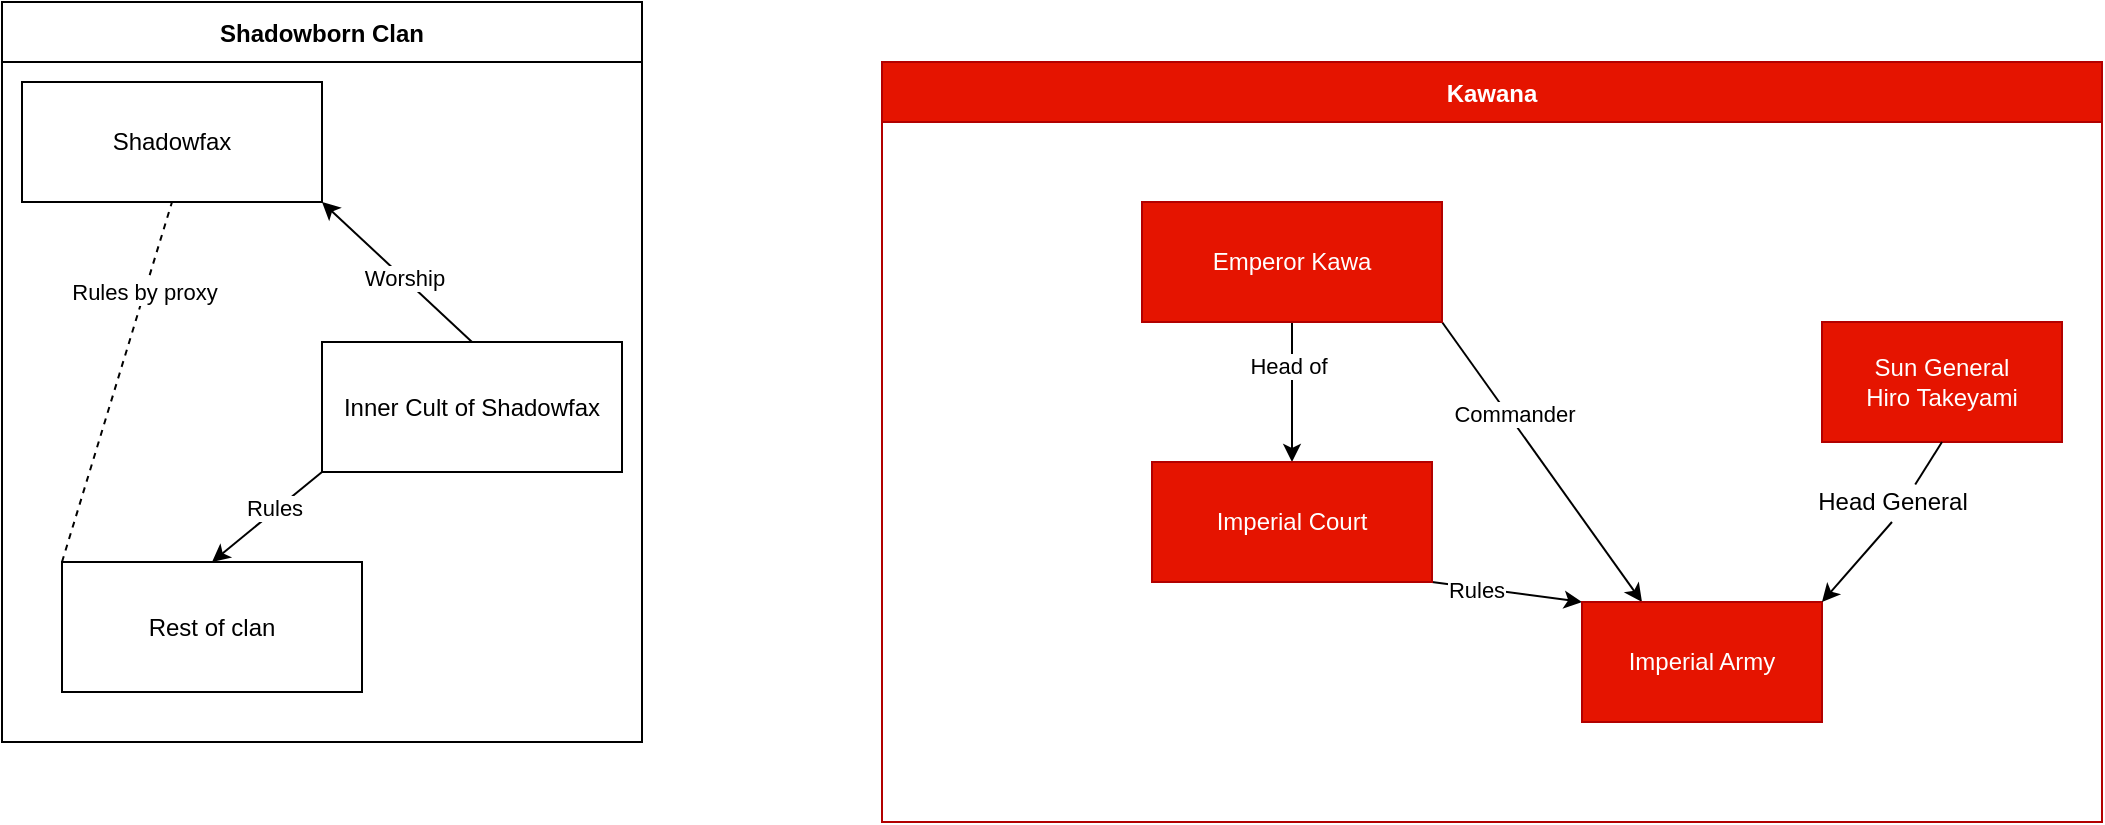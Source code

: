 <mxfile version="14.6.1" type="github">
  <diagram id="L2KV69UeRki9wGJh6bsO" name="Page-1">
    <mxGraphModel dx="1673" dy="1998" grid="1" gridSize="10" guides="1" tooltips="1" connect="1" arrows="1" fold="1" page="1" pageScale="1" pageWidth="850" pageHeight="1100" math="0" shadow="0">
      <root>
        <mxCell id="0" />
        <mxCell id="1" parent="0" />
        <mxCell id="I4JmA666LSuU2cgL28gJ-15" value="Shadowborn Clan" style="swimlane;startSize=30;" vertex="1" parent="1">
          <mxGeometry x="70" y="-30" width="320" height="370" as="geometry" />
        </mxCell>
        <mxCell id="I4JmA666LSuU2cgL28gJ-20" value="Shadowfax" style="whiteSpace=wrap;html=1;" vertex="1" parent="I4JmA666LSuU2cgL28gJ-15">
          <mxGeometry x="10" y="40" width="150" height="60" as="geometry" />
        </mxCell>
        <mxCell id="I4JmA666LSuU2cgL28gJ-29" value="" style="endArrow=classic;html=1;exitX=0.5;exitY=0;exitDx=0;exitDy=0;entryX=1;entryY=1;entryDx=0;entryDy=0;" edge="1" parent="I4JmA666LSuU2cgL28gJ-15" source="I4JmA666LSuU2cgL28gJ-16" target="I4JmA666LSuU2cgL28gJ-20">
          <mxGeometry relative="1" as="geometry">
            <mxPoint x="270" y="290" as="sourcePoint" />
            <mxPoint x="200" y="150" as="targetPoint" />
          </mxGeometry>
        </mxCell>
        <mxCell id="I4JmA666LSuU2cgL28gJ-31" value="Worship" style="edgeLabel;html=1;align=center;verticalAlign=middle;resizable=0;points=[];" vertex="1" connectable="0" parent="I4JmA666LSuU2cgL28gJ-29">
          <mxGeometry x="-0.077" relative="1" as="geometry">
            <mxPoint as="offset" />
          </mxGeometry>
        </mxCell>
        <mxCell id="I4JmA666LSuU2cgL28gJ-17" value="Rest of clan" style="rounded=0;whiteSpace=wrap;html=1;" vertex="1" parent="I4JmA666LSuU2cgL28gJ-15">
          <mxGeometry x="30" y="280" width="150" height="65" as="geometry" />
        </mxCell>
        <mxCell id="I4JmA666LSuU2cgL28gJ-32" style="rounded=0;orthogonalLoop=1;jettySize=auto;html=1;exitX=0;exitY=1;exitDx=0;exitDy=0;entryX=0.5;entryY=0;entryDx=0;entryDy=0;" edge="1" parent="I4JmA666LSuU2cgL28gJ-15" source="I4JmA666LSuU2cgL28gJ-16" target="I4JmA666LSuU2cgL28gJ-17">
          <mxGeometry relative="1" as="geometry" />
        </mxCell>
        <mxCell id="I4JmA666LSuU2cgL28gJ-33" value="Rules" style="edgeLabel;html=1;align=center;verticalAlign=middle;resizable=0;points=[];" vertex="1" connectable="0" parent="I4JmA666LSuU2cgL28gJ-32">
          <mxGeometry x="-0.15" y="-1" relative="1" as="geometry">
            <mxPoint as="offset" />
          </mxGeometry>
        </mxCell>
        <mxCell id="I4JmA666LSuU2cgL28gJ-16" value="Inner Cult of Shadowfax" style="whiteSpace=wrap;html=1;" vertex="1" parent="I4JmA666LSuU2cgL28gJ-15">
          <mxGeometry x="160" y="170" width="150" height="65" as="geometry" />
        </mxCell>
        <mxCell id="I4JmA666LSuU2cgL28gJ-34" value="" style="endArrow=none;dashed=1;html=1;exitX=0;exitY=0;exitDx=0;exitDy=0;entryX=0.5;entryY=1;entryDx=0;entryDy=0;" edge="1" parent="I4JmA666LSuU2cgL28gJ-15" source="I4JmA666LSuU2cgL28gJ-17" target="I4JmA666LSuU2cgL28gJ-20">
          <mxGeometry width="50" height="50" relative="1" as="geometry">
            <mxPoint x="140" y="240" as="sourcePoint" />
            <mxPoint x="190" y="190" as="targetPoint" />
          </mxGeometry>
        </mxCell>
        <mxCell id="I4JmA666LSuU2cgL28gJ-35" value="Rules by proxy" style="edgeLabel;html=1;align=center;verticalAlign=middle;resizable=0;points=[];" vertex="1" connectable="0" parent="I4JmA666LSuU2cgL28gJ-34">
          <mxGeometry x="0.502" y="1" relative="1" as="geometry">
            <mxPoint as="offset" />
          </mxGeometry>
        </mxCell>
        <mxCell id="I4JmA666LSuU2cgL28gJ-23" value="Kawana" style="swimlane;fillColor=#e51400;strokeColor=#B20000;fontColor=#ffffff;startSize=30;" vertex="1" parent="1">
          <mxGeometry x="510" width="610" height="380" as="geometry" />
        </mxCell>
        <mxCell id="I4JmA666LSuU2cgL28gJ-36" style="edgeStyle=none;rounded=0;orthogonalLoop=1;jettySize=auto;html=1;exitX=0.5;exitY=1;exitDx=0;exitDy=0;entryX=0.5;entryY=0;entryDx=0;entryDy=0;" edge="1" parent="I4JmA666LSuU2cgL28gJ-23" source="I4JmA666LSuU2cgL28gJ-24" target="I4JmA666LSuU2cgL28gJ-25">
          <mxGeometry relative="1" as="geometry" />
        </mxCell>
        <mxCell id="I4JmA666LSuU2cgL28gJ-37" value="&lt;div&gt;Head of&lt;/div&gt;" style="edgeLabel;html=1;align=center;verticalAlign=middle;resizable=0;points=[];" vertex="1" connectable="0" parent="I4JmA666LSuU2cgL28gJ-36">
          <mxGeometry x="-0.367" y="-2" relative="1" as="geometry">
            <mxPoint as="offset" />
          </mxGeometry>
        </mxCell>
        <mxCell id="I4JmA666LSuU2cgL28gJ-41" style="edgeStyle=none;rounded=0;orthogonalLoop=1;jettySize=auto;html=1;exitX=1;exitY=1;exitDx=0;exitDy=0;entryX=0.25;entryY=0;entryDx=0;entryDy=0;" edge="1" parent="I4JmA666LSuU2cgL28gJ-23" source="I4JmA666LSuU2cgL28gJ-24" target="I4JmA666LSuU2cgL28gJ-38">
          <mxGeometry relative="1" as="geometry" />
        </mxCell>
        <mxCell id="I4JmA666LSuU2cgL28gJ-42" value="&lt;div&gt;Commander&lt;/div&gt;" style="edgeLabel;html=1;align=center;verticalAlign=middle;resizable=0;points=[];" vertex="1" connectable="0" parent="I4JmA666LSuU2cgL28gJ-41">
          <mxGeometry x="-0.323" y="2" relative="1" as="geometry">
            <mxPoint as="offset" />
          </mxGeometry>
        </mxCell>
        <mxCell id="I4JmA666LSuU2cgL28gJ-24" value="Emperor Kawa" style="rounded=0;whiteSpace=wrap;html=1;fillColor=#e51400;strokeColor=#B20000;fontColor=#ffffff;" vertex="1" parent="I4JmA666LSuU2cgL28gJ-23">
          <mxGeometry x="130" y="70" width="150" height="60" as="geometry" />
        </mxCell>
        <mxCell id="I4JmA666LSuU2cgL28gJ-39" style="edgeStyle=none;rounded=0;orthogonalLoop=1;jettySize=auto;html=1;exitX=1;exitY=1;exitDx=0;exitDy=0;entryX=0;entryY=0;entryDx=0;entryDy=0;" edge="1" parent="I4JmA666LSuU2cgL28gJ-23" source="I4JmA666LSuU2cgL28gJ-25" target="I4JmA666LSuU2cgL28gJ-38">
          <mxGeometry relative="1" as="geometry" />
        </mxCell>
        <mxCell id="I4JmA666LSuU2cgL28gJ-40" value="&lt;div&gt;Rules&lt;/div&gt;" style="edgeLabel;html=1;align=center;verticalAlign=middle;resizable=0;points=[];" vertex="1" connectable="0" parent="I4JmA666LSuU2cgL28gJ-39">
          <mxGeometry x="-0.423" y="-1" relative="1" as="geometry">
            <mxPoint as="offset" />
          </mxGeometry>
        </mxCell>
        <mxCell id="I4JmA666LSuU2cgL28gJ-25" value="Imperial Court" style="rounded=0;whiteSpace=wrap;html=1;fillColor=#e51400;strokeColor=#B20000;fontColor=#ffffff;" vertex="1" parent="I4JmA666LSuU2cgL28gJ-23">
          <mxGeometry x="135" y="200" width="140" height="60" as="geometry" />
        </mxCell>
        <mxCell id="I4JmA666LSuU2cgL28gJ-38" value="Imperial Army" style="rounded=0;whiteSpace=wrap;html=1;fillColor=#e51400;strokeColor=#B20000;fontColor=#ffffff;" vertex="1" parent="I4JmA666LSuU2cgL28gJ-23">
          <mxGeometry x="350" y="270" width="120" height="60" as="geometry" />
        </mxCell>
        <mxCell id="I4JmA666LSuU2cgL28gJ-46" style="edgeStyle=none;rounded=0;orthogonalLoop=1;jettySize=auto;html=1;exitX=0.5;exitY=1;exitDx=0;exitDy=0;entryX=1;entryY=0;entryDx=0;entryDy=0;startArrow=none;" edge="1" parent="I4JmA666LSuU2cgL28gJ-23" source="I4JmA666LSuU2cgL28gJ-47" target="I4JmA666LSuU2cgL28gJ-38">
          <mxGeometry relative="1" as="geometry" />
        </mxCell>
        <mxCell id="I4JmA666LSuU2cgL28gJ-45" value="&lt;div&gt;Sun General &lt;br&gt;&lt;/div&gt;&lt;div&gt;Hiro Takeyami&lt;br&gt;&lt;/div&gt;" style="rounded=0;whiteSpace=wrap;html=1;fillColor=#e51400;strokeColor=#B20000;fontColor=#ffffff;" vertex="1" parent="I4JmA666LSuU2cgL28gJ-23">
          <mxGeometry x="470" y="130" width="120" height="60" as="geometry" />
        </mxCell>
        <mxCell id="I4JmA666LSuU2cgL28gJ-47" value="&lt;div&gt;Head General&lt;/div&gt;" style="text;html=1;align=center;verticalAlign=middle;resizable=0;points=[];autosize=1;strokeColor=none;" vertex="1" parent="I4JmA666LSuU2cgL28gJ-23">
          <mxGeometry x="460" y="210" width="90" height="20" as="geometry" />
        </mxCell>
        <mxCell id="I4JmA666LSuU2cgL28gJ-48" value="" style="edgeStyle=none;rounded=0;orthogonalLoop=1;jettySize=auto;html=1;exitX=0.5;exitY=1;exitDx=0;exitDy=0;entryX=0.629;entryY=0.062;entryDx=0;entryDy=0;endArrow=none;entryPerimeter=0;" edge="1" parent="I4JmA666LSuU2cgL28gJ-23" source="I4JmA666LSuU2cgL28gJ-45" target="I4JmA666LSuU2cgL28gJ-47">
          <mxGeometry relative="1" as="geometry">
            <mxPoint x="1040" y="190" as="sourcePoint" />
            <mxPoint x="980" y="270" as="targetPoint" />
          </mxGeometry>
        </mxCell>
      </root>
    </mxGraphModel>
  </diagram>
</mxfile>
